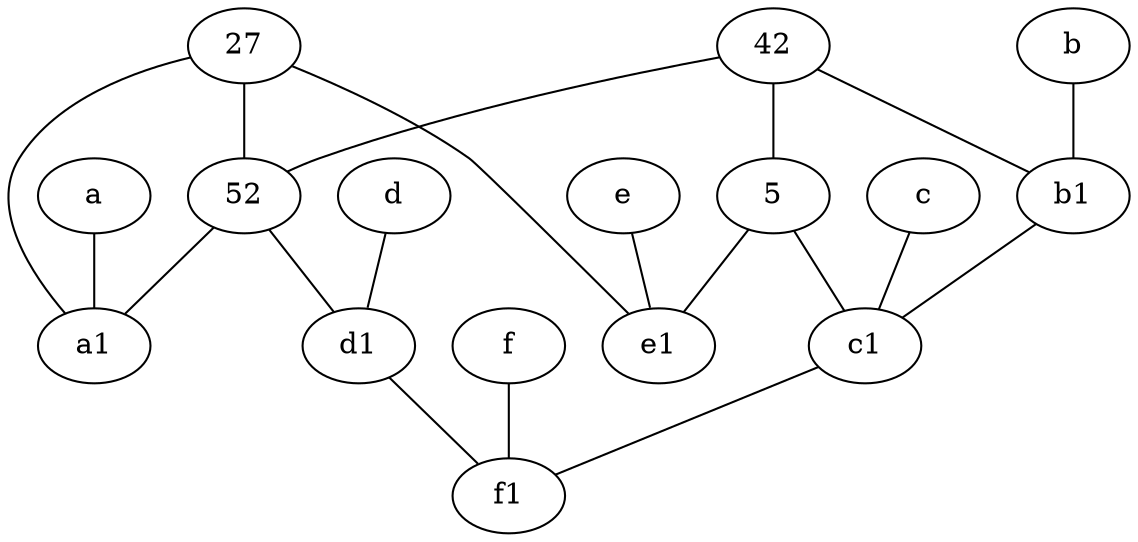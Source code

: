 graph {
	node [labelfontsize=50]
	a1 [labelfontsize=50 pos="8,3!"]
	52 [labelfontsize=50]
	d1 [labelfontsize=50 pos="3,5!"]
	27 [labelfontsize=50]
	a [labelfontsize=50 pos="8,2!"]
	c [labelfontsize=50 pos="4.5,2!"]
	b1 [labelfontsize=50 pos="9,4!"]
	f [labelfontsize=50 pos="3,9!"]
	e [labelfontsize=50 pos="7,9!"]
	b [labelfontsize=50 pos="10,4!"]
	c1 [labelfontsize=50 pos="4.5,3!"]
	42 [labelfontsize=50]
	f1 [labelfontsize=50 pos="3,8!"]
	e1 [labelfontsize=50 pos="7,7!"]
	5 [labelfontsize=50]
	d [labelfontsize=50 pos="2,5!"]
	27 -- 52
	f -- f1
	52 -- a1
	d -- d1
	e -- e1
	27 -- a1
	c1 -- f1
	b -- b1
	d1 -- f1
	c -- c1
	27 -- e1
	5 -- e1
	42 -- 5
	42 -- 52
	b1 -- c1
	42 -- b1
	5 -- c1
	a -- a1
	52 -- d1
}
